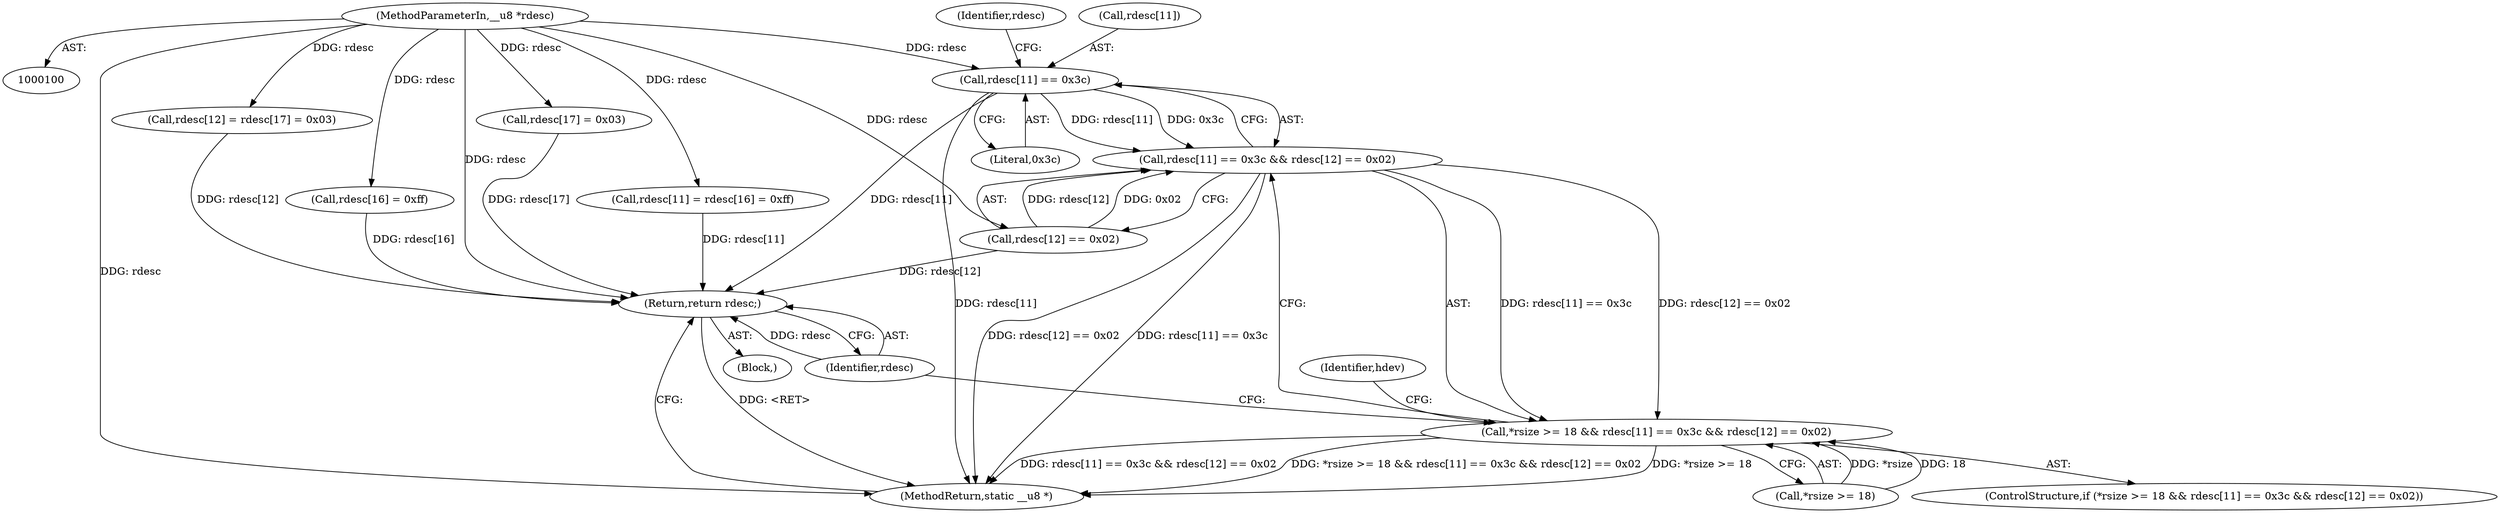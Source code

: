 digraph "0_linux_4ab25786c87eb20857bbb715c3ae34ec8fd6a214@array" {
"1000112" [label="(Call,rdesc[11] == 0x3c)"];
"1000102" [label="(MethodParameterIn,__u8 *rdesc)"];
"1000111" [label="(Call,rdesc[11] == 0x3c && rdesc[12] == 0x02)"];
"1000106" [label="(Call,*rsize >= 18 && rdesc[11] == 0x3c && rdesc[12] == 0x02)"];
"1000144" [label="(Return,return rdesc;)"];
"1000146" [label="(MethodReturn,static __u8 *)"];
"1000124" [label="(Identifier,hdev)"];
"1000139" [label="(Call,rdesc[17] = 0x03)"];
"1000104" [label="(Block,)"];
"1000111" [label="(Call,rdesc[11] == 0x3c && rdesc[12] == 0x02)"];
"1000117" [label="(Call,rdesc[12] == 0x02)"];
"1000126" [label="(Call,rdesc[11] = rdesc[16] = 0xff)"];
"1000107" [label="(Call,*rsize >= 18)"];
"1000145" [label="(Identifier,rdesc)"];
"1000112" [label="(Call,rdesc[11] == 0x3c)"];
"1000105" [label="(ControlStructure,if (*rsize >= 18 && rdesc[11] == 0x3c && rdesc[12] == 0x02))"];
"1000113" [label="(Call,rdesc[11])"];
"1000106" [label="(Call,*rsize >= 18 && rdesc[11] == 0x3c && rdesc[12] == 0x02)"];
"1000119" [label="(Identifier,rdesc)"];
"1000102" [label="(MethodParameterIn,__u8 *rdesc)"];
"1000135" [label="(Call,rdesc[12] = rdesc[17] = 0x03)"];
"1000116" [label="(Literal,0x3c)"];
"1000130" [label="(Call,rdesc[16] = 0xff)"];
"1000144" [label="(Return,return rdesc;)"];
"1000112" -> "1000111"  [label="AST: "];
"1000112" -> "1000116"  [label="CFG: "];
"1000113" -> "1000112"  [label="AST: "];
"1000116" -> "1000112"  [label="AST: "];
"1000119" -> "1000112"  [label="CFG: "];
"1000111" -> "1000112"  [label="CFG: "];
"1000112" -> "1000146"  [label="DDG: rdesc[11]"];
"1000112" -> "1000111"  [label="DDG: rdesc[11]"];
"1000112" -> "1000111"  [label="DDG: 0x3c"];
"1000102" -> "1000112"  [label="DDG: rdesc"];
"1000112" -> "1000144"  [label="DDG: rdesc[11]"];
"1000102" -> "1000100"  [label="AST: "];
"1000102" -> "1000146"  [label="DDG: rdesc"];
"1000102" -> "1000117"  [label="DDG: rdesc"];
"1000102" -> "1000126"  [label="DDG: rdesc"];
"1000102" -> "1000130"  [label="DDG: rdesc"];
"1000102" -> "1000135"  [label="DDG: rdesc"];
"1000102" -> "1000139"  [label="DDG: rdesc"];
"1000102" -> "1000144"  [label="DDG: rdesc"];
"1000111" -> "1000106"  [label="AST: "];
"1000111" -> "1000117"  [label="CFG: "];
"1000117" -> "1000111"  [label="AST: "];
"1000106" -> "1000111"  [label="CFG: "];
"1000111" -> "1000146"  [label="DDG: rdesc[12] == 0x02"];
"1000111" -> "1000146"  [label="DDG: rdesc[11] == 0x3c"];
"1000111" -> "1000106"  [label="DDG: rdesc[11] == 0x3c"];
"1000111" -> "1000106"  [label="DDG: rdesc[12] == 0x02"];
"1000117" -> "1000111"  [label="DDG: rdesc[12]"];
"1000117" -> "1000111"  [label="DDG: 0x02"];
"1000106" -> "1000105"  [label="AST: "];
"1000106" -> "1000107"  [label="CFG: "];
"1000107" -> "1000106"  [label="AST: "];
"1000124" -> "1000106"  [label="CFG: "];
"1000145" -> "1000106"  [label="CFG: "];
"1000106" -> "1000146"  [label="DDG: *rsize >= 18"];
"1000106" -> "1000146"  [label="DDG: rdesc[11] == 0x3c && rdesc[12] == 0x02"];
"1000106" -> "1000146"  [label="DDG: *rsize >= 18 && rdesc[11] == 0x3c && rdesc[12] == 0x02"];
"1000107" -> "1000106"  [label="DDG: *rsize"];
"1000107" -> "1000106"  [label="DDG: 18"];
"1000144" -> "1000104"  [label="AST: "];
"1000144" -> "1000145"  [label="CFG: "];
"1000145" -> "1000144"  [label="AST: "];
"1000146" -> "1000144"  [label="CFG: "];
"1000144" -> "1000146"  [label="DDG: <RET>"];
"1000145" -> "1000144"  [label="DDG: rdesc"];
"1000139" -> "1000144"  [label="DDG: rdesc[17]"];
"1000126" -> "1000144"  [label="DDG: rdesc[11]"];
"1000117" -> "1000144"  [label="DDG: rdesc[12]"];
"1000135" -> "1000144"  [label="DDG: rdesc[12]"];
"1000130" -> "1000144"  [label="DDG: rdesc[16]"];
}
